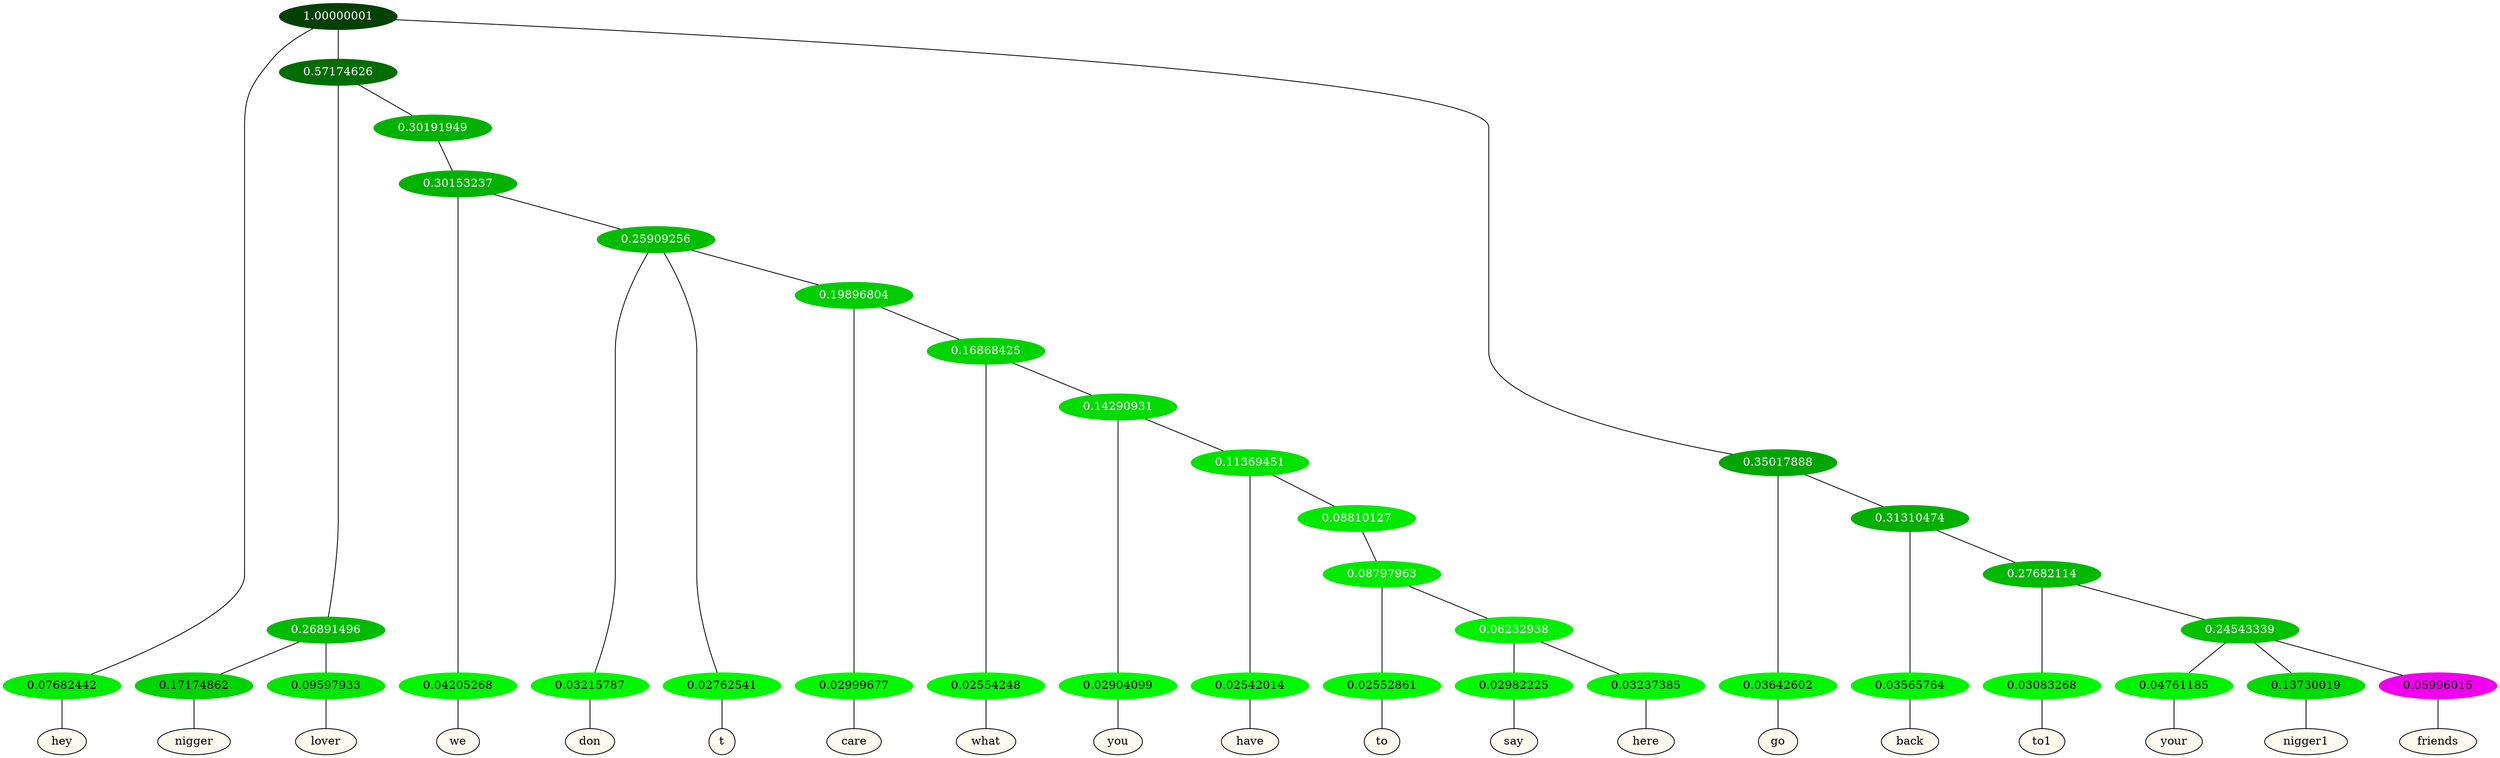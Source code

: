 graph {
	node [format=png height=0.15 nodesep=0.001 ordering=out overlap=prism overlap_scaling=0.01 ranksep=0.001 ratio=0.2 style=filled width=0.15]
	{
		rank=same
		a_w_1 [label=hey color=black fillcolor=floralwhite style="filled,solid"]
		a_w_8 [label=nigger color=black fillcolor=floralwhite style="filled,solid"]
		a_w_9 [label=lover color=black fillcolor=floralwhite style="filled,solid"]
		a_w_13 [label=we color=black fillcolor=floralwhite style="filled,solid"]
		a_w_17 [label=don color=black fillcolor=floralwhite style="filled,solid"]
		a_w_18 [label=t color=black fillcolor=floralwhite style="filled,solid"]
		a_w_23 [label=care color=black fillcolor=floralwhite style="filled,solid"]
		a_w_25 [label=what color=black fillcolor=floralwhite style="filled,solid"]
		a_w_27 [label=you color=black fillcolor=floralwhite style="filled,solid"]
		a_w_29 [label=have color=black fillcolor=floralwhite style="filled,solid"]
		a_w_32 [label=to color=black fillcolor=floralwhite style="filled,solid"]
		a_w_34 [label=say color=black fillcolor=floralwhite style="filled,solid"]
		a_w_35 [label=here color=black fillcolor=floralwhite style="filled,solid"]
		a_w_6 [label=go color=black fillcolor=floralwhite style="filled,solid"]
		a_w_11 [label=back color=black fillcolor=floralwhite style="filled,solid"]
		a_w_15 [label=to1 color=black fillcolor=floralwhite style="filled,solid"]
		a_w_20 [label=your color=black fillcolor=floralwhite style="filled,solid"]
		a_w_21 [label=nigger1 color=black fillcolor=floralwhite style="filled,solid"]
		a_w_22 [label=friends color=black fillcolor=floralwhite style="filled,solid"]
	}
	a_n_1 -- a_w_1
	a_n_8 -- a_w_8
	a_n_9 -- a_w_9
	a_n_13 -- a_w_13
	a_n_17 -- a_w_17
	a_n_18 -- a_w_18
	a_n_23 -- a_w_23
	a_n_25 -- a_w_25
	a_n_27 -- a_w_27
	a_n_29 -- a_w_29
	a_n_32 -- a_w_32
	a_n_34 -- a_w_34
	a_n_35 -- a_w_35
	a_n_6 -- a_w_6
	a_n_11 -- a_w_11
	a_n_15 -- a_w_15
	a_n_20 -- a_w_20
	a_n_21 -- a_w_21
	a_n_22 -- a_w_22
	{
		rank=same
		a_n_1 [label=0.07682442 color="0.334 1.000 0.923" fontcolor=black]
		a_n_8 [label=0.17174862 color="0.334 1.000 0.828" fontcolor=black]
		a_n_9 [label=0.09597933 color="0.334 1.000 0.904" fontcolor=black]
		a_n_13 [label=0.04205268 color="0.334 1.000 0.958" fontcolor=black]
		a_n_17 [label=0.03215787 color="0.334 1.000 0.968" fontcolor=black]
		a_n_18 [label=0.02762541 color="0.334 1.000 0.972" fontcolor=black]
		a_n_23 [label=0.02999677 color="0.334 1.000 0.970" fontcolor=black]
		a_n_25 [label=0.02554248 color="0.334 1.000 0.974" fontcolor=black]
		a_n_27 [label=0.02904099 color="0.334 1.000 0.971" fontcolor=black]
		a_n_29 [label=0.02542014 color="0.334 1.000 0.975" fontcolor=black]
		a_n_32 [label=0.02552861 color="0.334 1.000 0.974" fontcolor=black]
		a_n_34 [label=0.02982225 color="0.334 1.000 0.970" fontcolor=black]
		a_n_35 [label=0.03237385 color="0.334 1.000 0.968" fontcolor=black]
		a_n_6 [label=0.03642602 color="0.334 1.000 0.964" fontcolor=black]
		a_n_11 [label=0.03565764 color="0.334 1.000 0.964" fontcolor=black]
		a_n_15 [label=0.03083268 color="0.334 1.000 0.969" fontcolor=black]
		a_n_20 [label=0.04761185 color="0.334 1.000 0.952" fontcolor=black]
		a_n_21 [label=0.13730019 color="0.334 1.000 0.863" fontcolor=black]
		a_n_22 [label=0.05996015 color="0.835 1.000 0.940" fontcolor=black]
	}
	a_n_0 [label=1.00000001 color="0.334 1.000 0.250" fontcolor=grey99]
	a_n_0 -- a_n_1
	a_n_2 [label=0.57174626 color="0.334 1.000 0.428" fontcolor=grey99]
	a_n_0 -- a_n_2
	a_n_3 [label=0.35017888 color="0.334 1.000 0.650" fontcolor=grey99]
	a_n_0 -- a_n_3
	a_n_4 [label=0.26891496 color="0.334 1.000 0.731" fontcolor=grey99]
	a_n_2 -- a_n_4
	a_n_5 [label=0.30191949 color="0.334 1.000 0.698" fontcolor=grey99]
	a_n_2 -- a_n_5
	a_n_3 -- a_n_6
	a_n_7 [label=0.31310474 color="0.334 1.000 0.687" fontcolor=grey99]
	a_n_3 -- a_n_7
	a_n_4 -- a_n_8
	a_n_4 -- a_n_9
	a_n_10 [label=0.30153237 color="0.334 1.000 0.698" fontcolor=grey99]
	a_n_5 -- a_n_10
	a_n_7 -- a_n_11
	a_n_12 [label=0.27682114 color="0.334 1.000 0.723" fontcolor=grey99]
	a_n_7 -- a_n_12
	a_n_10 -- a_n_13
	a_n_14 [label=0.25909256 color="0.334 1.000 0.741" fontcolor=grey99]
	a_n_10 -- a_n_14
	a_n_12 -- a_n_15
	a_n_16 [label=0.24543339 color="0.334 1.000 0.755" fontcolor=grey99]
	a_n_12 -- a_n_16
	a_n_14 -- a_n_17
	a_n_14 -- a_n_18
	a_n_19 [label=0.19896804 color="0.334 1.000 0.801" fontcolor=grey99]
	a_n_14 -- a_n_19
	a_n_16 -- a_n_20
	a_n_16 -- a_n_21
	a_n_16 -- a_n_22
	a_n_19 -- a_n_23
	a_n_24 [label=0.16868425 color="0.334 1.000 0.831" fontcolor=grey99]
	a_n_19 -- a_n_24
	a_n_24 -- a_n_25
	a_n_26 [label=0.14290931 color="0.334 1.000 0.857" fontcolor=grey99]
	a_n_24 -- a_n_26
	a_n_26 -- a_n_27
	a_n_28 [label=0.11369451 color="0.334 1.000 0.886" fontcolor=grey99]
	a_n_26 -- a_n_28
	a_n_28 -- a_n_29
	a_n_30 [label=0.08810127 color="0.334 1.000 0.912" fontcolor=grey99]
	a_n_28 -- a_n_30
	a_n_31 [label=0.08797963 color="0.334 1.000 0.912" fontcolor=grey99]
	a_n_30 -- a_n_31
	a_n_31 -- a_n_32
	a_n_33 [label=0.06232938 color="0.334 1.000 0.938" fontcolor=grey99]
	a_n_31 -- a_n_33
	a_n_33 -- a_n_34
	a_n_33 -- a_n_35
}
